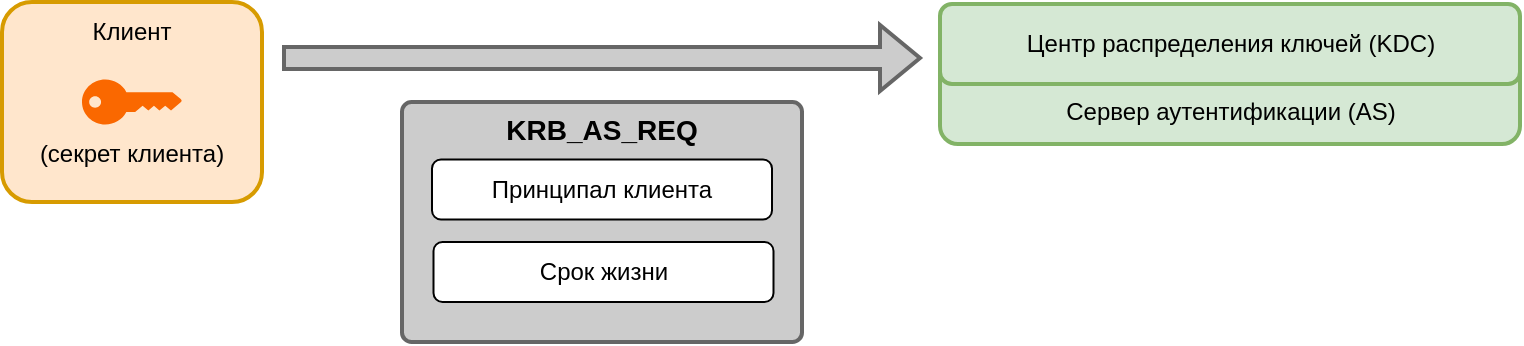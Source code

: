 <mxfile version="20.0.3" type="device"><diagram id="l8hXMBHkgcEJcSW0mbfh" name="Page-1"><mxGraphModel dx="1422" dy="2474" grid="1" gridSize="10" guides="1" tooltips="1" connect="1" arrows="1" fold="1" page="1" pageScale="1" pageWidth="1169" pageHeight="827" math="0" shadow="0"><root><mxCell id="0"/><mxCell id="1" parent="0"/><mxCell id="zT-OKRPy9kBRpYvkz_Q8-256" value="" style="rounded=1;whiteSpace=wrap;html=1;fillColor=#ffe6cc;strokeColor=#d79b00;strokeWidth=2;" parent="1" vertex="1"><mxGeometry x="181" y="-1520" width="130" height="100" as="geometry"/></mxCell><mxCell id="zT-OKRPy9kBRpYvkz_Q8-257" value="" style="points=[[0,0.5,0],[0.24,0,0],[0.5,0.28,0],[0.995,0.475,0],[0.5,0.72,0],[0.24,1,0]];verticalLabelPosition=bottom;sketch=0;html=1;verticalAlign=top;aspect=fixed;align=center;pointerEvents=1;shape=mxgraph.cisco19.key;perimeterSpacing=1;fillColor=#fa6800;strokeColor=#C73500;labelBorderColor=none;labelBackgroundColor=none;strokeWidth=1;fontColor=#000000;" parent="1" vertex="1"><mxGeometry x="221" y="-1481.25" width="50" height="22.5" as="geometry"/></mxCell><mxCell id="zT-OKRPy9kBRpYvkz_Q8-258" value="Клиент" style="text;html=1;strokeColor=none;fillColor=none;align=center;verticalAlign=middle;whiteSpace=wrap;rounded=0;labelBackgroundColor=none;labelBorderColor=none;sketch=0;" parent="1" vertex="1"><mxGeometry x="216" y="-1520" width="60" height="30" as="geometry"/></mxCell><mxCell id="zT-OKRPy9kBRpYvkz_Q8-259" value="(секрет клиента)" style="text;html=1;strokeColor=none;fillColor=none;align=center;verticalAlign=middle;whiteSpace=wrap;rounded=0;labelBackgroundColor=none;labelBorderColor=none;sketch=0;" parent="1" vertex="1"><mxGeometry x="196" y="-1458.75" width="100" height="30" as="geometry"/></mxCell><mxCell id="zT-OKRPy9kBRpYvkz_Q8-262" value="" style="rounded=1;whiteSpace=wrap;html=1;labelBackgroundColor=none;labelBorderColor=none;sketch=0;strokeColor=#666666;strokeWidth=2;gradientColor=none;arcSize=4;fillColor=#CCCCCC;" parent="1" vertex="1"><mxGeometry x="381" y="-1470" width="200" height="120" as="geometry"/></mxCell><mxCell id="zT-OKRPy9kBRpYvkz_Q8-263" value="KRB_AS_REQ" style="text;html=1;strokeColor=none;fillColor=none;align=center;verticalAlign=middle;whiteSpace=wrap;rounded=0;labelBackgroundColor=none;labelBorderColor=none;sketch=0;fontSize=14;fontStyle=1" parent="1" vertex="1"><mxGeometry x="431" y="-1471.25" width="100" height="30" as="geometry"/></mxCell><mxCell id="zT-OKRPy9kBRpYvkz_Q8-264" value="Принципал клиента" style="rounded=1;whiteSpace=wrap;html=1;labelBackgroundColor=none;labelBorderColor=none;sketch=0;strokeColor=default;strokeWidth=1;gradientColor=none;" parent="1" vertex="1"><mxGeometry x="396" y="-1441.25" width="170" height="30" as="geometry"/></mxCell><mxCell id="zT-OKRPy9kBRpYvkz_Q8-268" value="" style="shape=flexArrow;endArrow=classic;html=1;rounded=0;fillColor=#CCCCCC;strokeColor=#666666;strokeWidth=2;" parent="1" edge="1"><mxGeometry width="50" height="50" relative="1" as="geometry"><mxPoint x="321" y="-1492" as="sourcePoint"/><mxPoint x="641" y="-1492" as="targetPoint"/></mxGeometry></mxCell><mxCell id="mUTfS6mo1P_KAYV1vkcQ-20" value="" style="rounded=1;whiteSpace=wrap;html=1;fillColor=#d5e8d4;strokeColor=#82b366;strokeWidth=2;" parent="1" vertex="1"><mxGeometry x="650" y="-1509" width="290" height="60" as="geometry"/></mxCell><mxCell id="mUTfS6mo1P_KAYV1vkcQ-21" value="Сервер аутентификации (AS)" style="text;html=1;strokeColor=none;fillColor=none;align=center;verticalAlign=middle;whiteSpace=wrap;rounded=0;labelBackgroundColor=none;labelBorderColor=none;sketch=0;" parent="1" vertex="1"><mxGeometry x="677.5" y="-1484" width="235" height="38" as="geometry"/></mxCell><mxCell id="mUTfS6mo1P_KAYV1vkcQ-22" value="" style="rounded=1;whiteSpace=wrap;html=1;fillColor=#d5e8d4;strokeColor=#82b366;strokeWidth=2;" parent="1" vertex="1"><mxGeometry x="650" y="-1519" width="290" height="40" as="geometry"/></mxCell><mxCell id="mUTfS6mo1P_KAYV1vkcQ-23" value="Центр распределения ключей (KDC)" style="text;html=1;strokeColor=none;fillColor=none;align=center;verticalAlign=middle;whiteSpace=wrap;rounded=0;labelBackgroundColor=none;labelBorderColor=none;sketch=0;" parent="1" vertex="1"><mxGeometry x="677.5" y="-1514" width="235" height="30" as="geometry"/></mxCell><mxCell id="_ZWFwx_5_n4X0BtS1ZAx-1" value="Срок жизни" style="rounded=1;whiteSpace=wrap;html=1;labelBackgroundColor=none;labelBorderColor=none;sketch=0;strokeColor=default;strokeWidth=1;gradientColor=none;" vertex="1" parent="1"><mxGeometry x="396.75" y="-1400" width="170" height="30" as="geometry"/></mxCell></root></mxGraphModel></diagram></mxfile>